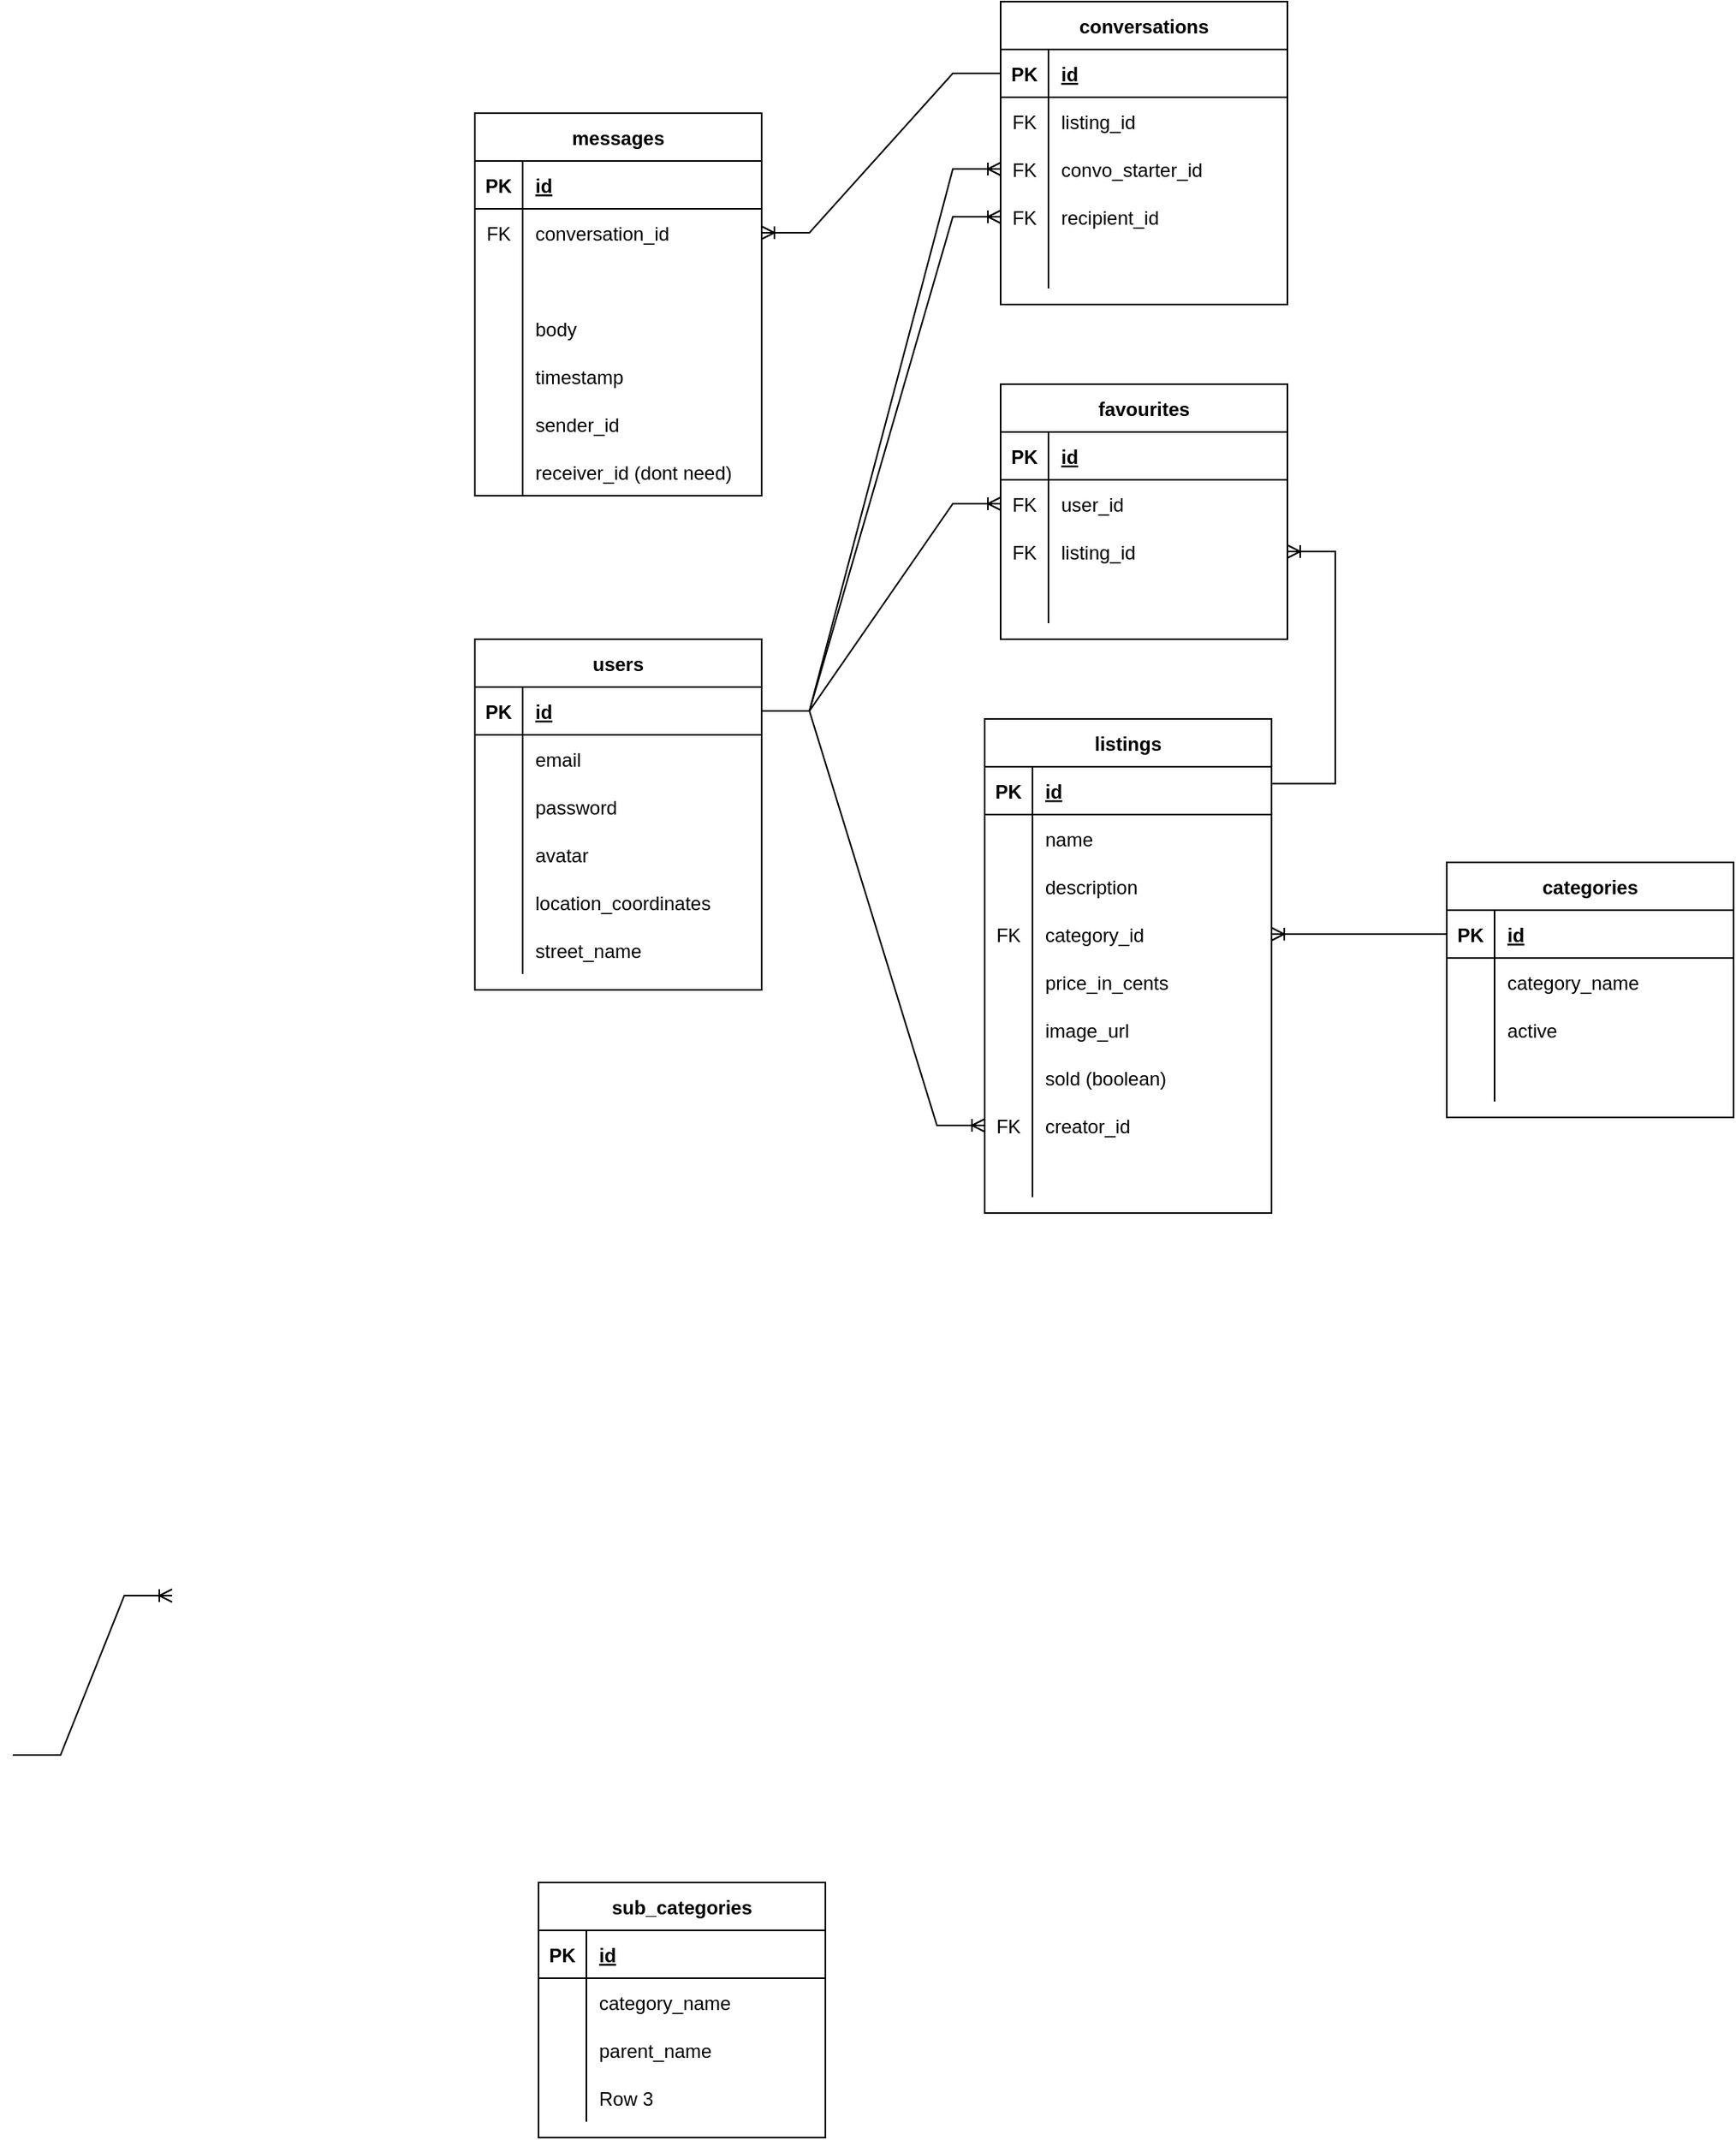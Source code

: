 <mxfile version="17.4.0" type="device"><diagram id="R2lEEEUBdFMjLlhIrx00" name="Page-1"><mxGraphModel dx="1769" dy="1528" grid="1" gridSize="10" guides="1" tooltips="1" connect="1" arrows="1" fold="1" page="1" pageScale="1" pageWidth="850" pageHeight="1100" math="0" shadow="0" extFonts="Permanent Marker^https://fonts.googleapis.com/css?family=Permanent+Marker"><root><mxCell id="0"/><mxCell id="1" parent="0"/><mxCell id="QbqZs9sL1WfOPaZ2x1TI-1" value="conversations" style="shape=table;startSize=30;container=1;collapsible=1;childLayout=tableLayout;fixedRows=1;rowLines=0;fontStyle=1;align=center;resizeLast=1;" vertex="1" parent="1"><mxGeometry x="460" y="-660" width="180" height="190" as="geometry"/></mxCell><mxCell id="QbqZs9sL1WfOPaZ2x1TI-2" value="" style="shape=tableRow;horizontal=0;startSize=0;swimlaneHead=0;swimlaneBody=0;fillColor=none;collapsible=0;dropTarget=0;points=[[0,0.5],[1,0.5]];portConstraint=eastwest;top=0;left=0;right=0;bottom=1;" vertex="1" parent="QbqZs9sL1WfOPaZ2x1TI-1"><mxGeometry y="30" width="180" height="30" as="geometry"/></mxCell><mxCell id="QbqZs9sL1WfOPaZ2x1TI-3" value="PK" style="shape=partialRectangle;connectable=0;fillColor=none;top=0;left=0;bottom=0;right=0;fontStyle=1;overflow=hidden;" vertex="1" parent="QbqZs9sL1WfOPaZ2x1TI-2"><mxGeometry width="30" height="30" as="geometry"><mxRectangle width="30" height="30" as="alternateBounds"/></mxGeometry></mxCell><mxCell id="QbqZs9sL1WfOPaZ2x1TI-4" value="id" style="shape=partialRectangle;connectable=0;fillColor=none;top=0;left=0;bottom=0;right=0;align=left;spacingLeft=6;fontStyle=5;overflow=hidden;" vertex="1" parent="QbqZs9sL1WfOPaZ2x1TI-2"><mxGeometry x="30" width="150" height="30" as="geometry"><mxRectangle width="150" height="30" as="alternateBounds"/></mxGeometry></mxCell><mxCell id="QbqZs9sL1WfOPaZ2x1TI-11" value="" style="shape=tableRow;horizontal=0;startSize=0;swimlaneHead=0;swimlaneBody=0;fillColor=none;collapsible=0;dropTarget=0;points=[[0,0.5],[1,0.5]];portConstraint=eastwest;top=0;left=0;right=0;bottom=0;" vertex="1" parent="QbqZs9sL1WfOPaZ2x1TI-1"><mxGeometry y="60" width="180" height="30" as="geometry"/></mxCell><mxCell id="QbqZs9sL1WfOPaZ2x1TI-12" value="FK" style="shape=partialRectangle;connectable=0;fillColor=none;top=0;left=0;bottom=0;right=0;editable=1;overflow=hidden;" vertex="1" parent="QbqZs9sL1WfOPaZ2x1TI-11"><mxGeometry width="30" height="30" as="geometry"><mxRectangle width="30" height="30" as="alternateBounds"/></mxGeometry></mxCell><mxCell id="QbqZs9sL1WfOPaZ2x1TI-13" value="listing_id" style="shape=partialRectangle;connectable=0;fillColor=none;top=0;left=0;bottom=0;right=0;align=left;spacingLeft=6;overflow=hidden;" vertex="1" parent="QbqZs9sL1WfOPaZ2x1TI-11"><mxGeometry x="30" width="150" height="30" as="geometry"><mxRectangle width="150" height="30" as="alternateBounds"/></mxGeometry></mxCell><mxCell id="QbqZs9sL1WfOPaZ2x1TI-5" value="" style="shape=tableRow;horizontal=0;startSize=0;swimlaneHead=0;swimlaneBody=0;fillColor=none;collapsible=0;dropTarget=0;points=[[0,0.5],[1,0.5]];portConstraint=eastwest;top=0;left=0;right=0;bottom=0;" vertex="1" parent="QbqZs9sL1WfOPaZ2x1TI-1"><mxGeometry y="90" width="180" height="30" as="geometry"/></mxCell><mxCell id="QbqZs9sL1WfOPaZ2x1TI-6" value="FK" style="shape=partialRectangle;connectable=0;fillColor=none;top=0;left=0;bottom=0;right=0;editable=1;overflow=hidden;" vertex="1" parent="QbqZs9sL1WfOPaZ2x1TI-5"><mxGeometry width="30" height="30" as="geometry"><mxRectangle width="30" height="30" as="alternateBounds"/></mxGeometry></mxCell><mxCell id="QbqZs9sL1WfOPaZ2x1TI-7" value="convo_starter_id" style="shape=partialRectangle;connectable=0;fillColor=none;top=0;left=0;bottom=0;right=0;align=left;spacingLeft=6;overflow=hidden;" vertex="1" parent="QbqZs9sL1WfOPaZ2x1TI-5"><mxGeometry x="30" width="150" height="30" as="geometry"><mxRectangle width="150" height="30" as="alternateBounds"/></mxGeometry></mxCell><mxCell id="QbqZs9sL1WfOPaZ2x1TI-8" value="" style="shape=tableRow;horizontal=0;startSize=0;swimlaneHead=0;swimlaneBody=0;fillColor=none;collapsible=0;dropTarget=0;points=[[0,0.5],[1,0.5]];portConstraint=eastwest;top=0;left=0;right=0;bottom=0;" vertex="1" parent="QbqZs9sL1WfOPaZ2x1TI-1"><mxGeometry y="120" width="180" height="30" as="geometry"/></mxCell><mxCell id="QbqZs9sL1WfOPaZ2x1TI-9" value="FK" style="shape=partialRectangle;connectable=0;fillColor=none;top=0;left=0;bottom=0;right=0;editable=1;overflow=hidden;" vertex="1" parent="QbqZs9sL1WfOPaZ2x1TI-8"><mxGeometry width="30" height="30" as="geometry"><mxRectangle width="30" height="30" as="alternateBounds"/></mxGeometry></mxCell><mxCell id="QbqZs9sL1WfOPaZ2x1TI-10" value="recipient_id" style="shape=partialRectangle;connectable=0;fillColor=none;top=0;left=0;bottom=0;right=0;align=left;spacingLeft=6;overflow=hidden;" vertex="1" parent="QbqZs9sL1WfOPaZ2x1TI-8"><mxGeometry x="30" width="150" height="30" as="geometry"><mxRectangle width="150" height="30" as="alternateBounds"/></mxGeometry></mxCell><mxCell id="QbqZs9sL1WfOPaZ2x1TI-98" value="" style="shape=tableRow;horizontal=0;startSize=0;swimlaneHead=0;swimlaneBody=0;fillColor=none;collapsible=0;dropTarget=0;points=[[0,0.5],[1,0.5]];portConstraint=eastwest;top=0;left=0;right=0;bottom=0;" vertex="1" parent="QbqZs9sL1WfOPaZ2x1TI-1"><mxGeometry y="150" width="180" height="30" as="geometry"/></mxCell><mxCell id="QbqZs9sL1WfOPaZ2x1TI-99" value="" style="shape=partialRectangle;connectable=0;fillColor=none;top=0;left=0;bottom=0;right=0;editable=1;overflow=hidden;" vertex="1" parent="QbqZs9sL1WfOPaZ2x1TI-98"><mxGeometry width="30" height="30" as="geometry"><mxRectangle width="30" height="30" as="alternateBounds"/></mxGeometry></mxCell><mxCell id="QbqZs9sL1WfOPaZ2x1TI-100" value="" style="shape=partialRectangle;connectable=0;fillColor=none;top=0;left=0;bottom=0;right=0;align=left;spacingLeft=6;overflow=hidden;" vertex="1" parent="QbqZs9sL1WfOPaZ2x1TI-98"><mxGeometry x="30" width="150" height="30" as="geometry"><mxRectangle width="150" height="30" as="alternateBounds"/></mxGeometry></mxCell><mxCell id="QbqZs9sL1WfOPaZ2x1TI-14" value="" style="edgeStyle=entityRelationEdgeStyle;fontSize=12;html=1;endArrow=ERoneToMany;rounded=0;exitX=0;exitY=0.5;exitDx=0;exitDy=0;" edge="1" parent="1" source="QbqZs9sL1WfOPaZ2x1TI-2" target="QbqZs9sL1WfOPaZ2x1TI-105"><mxGeometry width="100" height="100" relative="1" as="geometry"><mxPoint x="80" y="-590" as="sourcePoint"/><mxPoint x="210" y="-580" as="targetPoint"/></mxGeometry></mxCell><mxCell id="QbqZs9sL1WfOPaZ2x1TI-15" value="users" style="shape=table;startSize=30;container=1;collapsible=1;childLayout=tableLayout;fixedRows=1;rowLines=0;fontStyle=1;align=center;resizeLast=1;" vertex="1" parent="1"><mxGeometry x="130" y="-260" width="180" height="220" as="geometry"/></mxCell><mxCell id="QbqZs9sL1WfOPaZ2x1TI-16" value="" style="shape=tableRow;horizontal=0;startSize=0;swimlaneHead=0;swimlaneBody=0;fillColor=none;collapsible=0;dropTarget=0;points=[[0,0.5],[1,0.5]];portConstraint=eastwest;top=0;left=0;right=0;bottom=1;" vertex="1" parent="QbqZs9sL1WfOPaZ2x1TI-15"><mxGeometry y="30" width="180" height="30" as="geometry"/></mxCell><mxCell id="QbqZs9sL1WfOPaZ2x1TI-17" value="PK" style="shape=partialRectangle;connectable=0;fillColor=none;top=0;left=0;bottom=0;right=0;fontStyle=1;overflow=hidden;" vertex="1" parent="QbqZs9sL1WfOPaZ2x1TI-16"><mxGeometry width="30" height="30" as="geometry"><mxRectangle width="30" height="30" as="alternateBounds"/></mxGeometry></mxCell><mxCell id="QbqZs9sL1WfOPaZ2x1TI-18" value="id" style="shape=partialRectangle;connectable=0;fillColor=none;top=0;left=0;bottom=0;right=0;align=left;spacingLeft=6;fontStyle=5;overflow=hidden;" vertex="1" parent="QbqZs9sL1WfOPaZ2x1TI-16"><mxGeometry x="30" width="150" height="30" as="geometry"><mxRectangle width="150" height="30" as="alternateBounds"/></mxGeometry></mxCell><mxCell id="QbqZs9sL1WfOPaZ2x1TI-22" value="" style="shape=tableRow;horizontal=0;startSize=0;swimlaneHead=0;swimlaneBody=0;fillColor=none;collapsible=0;dropTarget=0;points=[[0,0.5],[1,0.5]];portConstraint=eastwest;top=0;left=0;right=0;bottom=0;" vertex="1" parent="QbqZs9sL1WfOPaZ2x1TI-15"><mxGeometry y="60" width="180" height="30" as="geometry"/></mxCell><mxCell id="QbqZs9sL1WfOPaZ2x1TI-23" value="" style="shape=partialRectangle;connectable=0;fillColor=none;top=0;left=0;bottom=0;right=0;editable=1;overflow=hidden;" vertex="1" parent="QbqZs9sL1WfOPaZ2x1TI-22"><mxGeometry width="30" height="30" as="geometry"><mxRectangle width="30" height="30" as="alternateBounds"/></mxGeometry></mxCell><mxCell id="QbqZs9sL1WfOPaZ2x1TI-24" value="email" style="shape=partialRectangle;connectable=0;fillColor=none;top=0;left=0;bottom=0;right=0;align=left;spacingLeft=6;overflow=hidden;" vertex="1" parent="QbqZs9sL1WfOPaZ2x1TI-22"><mxGeometry x="30" width="150" height="30" as="geometry"><mxRectangle width="150" height="30" as="alternateBounds"/></mxGeometry></mxCell><mxCell id="QbqZs9sL1WfOPaZ2x1TI-25" value="" style="shape=tableRow;horizontal=0;startSize=0;swimlaneHead=0;swimlaneBody=0;fillColor=none;collapsible=0;dropTarget=0;points=[[0,0.5],[1,0.5]];portConstraint=eastwest;top=0;left=0;right=0;bottom=0;" vertex="1" parent="QbqZs9sL1WfOPaZ2x1TI-15"><mxGeometry y="90" width="180" height="30" as="geometry"/></mxCell><mxCell id="QbqZs9sL1WfOPaZ2x1TI-26" value="" style="shape=partialRectangle;connectable=0;fillColor=none;top=0;left=0;bottom=0;right=0;editable=1;overflow=hidden;" vertex="1" parent="QbqZs9sL1WfOPaZ2x1TI-25"><mxGeometry width="30" height="30" as="geometry"><mxRectangle width="30" height="30" as="alternateBounds"/></mxGeometry></mxCell><mxCell id="QbqZs9sL1WfOPaZ2x1TI-27" value="password" style="shape=partialRectangle;connectable=0;fillColor=none;top=0;left=0;bottom=0;right=0;align=left;spacingLeft=6;overflow=hidden;" vertex="1" parent="QbqZs9sL1WfOPaZ2x1TI-25"><mxGeometry x="30" width="150" height="30" as="geometry"><mxRectangle width="150" height="30" as="alternateBounds"/></mxGeometry></mxCell><mxCell id="QbqZs9sL1WfOPaZ2x1TI-19" value="" style="shape=tableRow;horizontal=0;startSize=0;swimlaneHead=0;swimlaneBody=0;fillColor=none;collapsible=0;dropTarget=0;points=[[0,0.5],[1,0.5]];portConstraint=eastwest;top=0;left=0;right=0;bottom=0;" vertex="1" parent="QbqZs9sL1WfOPaZ2x1TI-15"><mxGeometry y="120" width="180" height="30" as="geometry"/></mxCell><mxCell id="QbqZs9sL1WfOPaZ2x1TI-20" value="" style="shape=partialRectangle;connectable=0;fillColor=none;top=0;left=0;bottom=0;right=0;editable=1;overflow=hidden;" vertex="1" parent="QbqZs9sL1WfOPaZ2x1TI-19"><mxGeometry width="30" height="30" as="geometry"><mxRectangle width="30" height="30" as="alternateBounds"/></mxGeometry></mxCell><mxCell id="QbqZs9sL1WfOPaZ2x1TI-21" value="avatar" style="shape=partialRectangle;connectable=0;fillColor=none;top=0;left=0;bottom=0;right=0;align=left;spacingLeft=6;overflow=hidden;" vertex="1" parent="QbqZs9sL1WfOPaZ2x1TI-19"><mxGeometry x="30" width="150" height="30" as="geometry"><mxRectangle width="150" height="30" as="alternateBounds"/></mxGeometry></mxCell><mxCell id="QbqZs9sL1WfOPaZ2x1TI-67" value="" style="shape=tableRow;horizontal=0;startSize=0;swimlaneHead=0;swimlaneBody=0;fillColor=none;collapsible=0;dropTarget=0;points=[[0,0.5],[1,0.5]];portConstraint=eastwest;top=0;left=0;right=0;bottom=0;" vertex="1" parent="QbqZs9sL1WfOPaZ2x1TI-15"><mxGeometry y="150" width="180" height="30" as="geometry"/></mxCell><mxCell id="QbqZs9sL1WfOPaZ2x1TI-68" value="" style="shape=partialRectangle;connectable=0;fillColor=none;top=0;left=0;bottom=0;right=0;editable=1;overflow=hidden;" vertex="1" parent="QbqZs9sL1WfOPaZ2x1TI-67"><mxGeometry width="30" height="30" as="geometry"><mxRectangle width="30" height="30" as="alternateBounds"/></mxGeometry></mxCell><mxCell id="QbqZs9sL1WfOPaZ2x1TI-69" value="location_coordinates" style="shape=partialRectangle;connectable=0;fillColor=none;top=0;left=0;bottom=0;right=0;align=left;spacingLeft=6;overflow=hidden;" vertex="1" parent="QbqZs9sL1WfOPaZ2x1TI-67"><mxGeometry x="30" width="150" height="30" as="geometry"><mxRectangle width="150" height="30" as="alternateBounds"/></mxGeometry></mxCell><mxCell id="QbqZs9sL1WfOPaZ2x1TI-70" value="" style="shape=tableRow;horizontal=0;startSize=0;swimlaneHead=0;swimlaneBody=0;fillColor=none;collapsible=0;dropTarget=0;points=[[0,0.5],[1,0.5]];portConstraint=eastwest;top=0;left=0;right=0;bottom=0;" vertex="1" parent="QbqZs9sL1WfOPaZ2x1TI-15"><mxGeometry y="180" width="180" height="30" as="geometry"/></mxCell><mxCell id="QbqZs9sL1WfOPaZ2x1TI-71" value="" style="shape=partialRectangle;connectable=0;fillColor=none;top=0;left=0;bottom=0;right=0;editable=1;overflow=hidden;" vertex="1" parent="QbqZs9sL1WfOPaZ2x1TI-70"><mxGeometry width="30" height="30" as="geometry"><mxRectangle width="30" height="30" as="alternateBounds"/></mxGeometry></mxCell><mxCell id="QbqZs9sL1WfOPaZ2x1TI-72" value="street_name" style="shape=partialRectangle;connectable=0;fillColor=none;top=0;left=0;bottom=0;right=0;align=left;spacingLeft=6;overflow=hidden;" vertex="1" parent="QbqZs9sL1WfOPaZ2x1TI-70"><mxGeometry x="30" width="150" height="30" as="geometry"><mxRectangle width="150" height="30" as="alternateBounds"/></mxGeometry></mxCell><mxCell id="QbqZs9sL1WfOPaZ2x1TI-28" value="categories" style="shape=table;startSize=30;container=1;collapsible=1;childLayout=tableLayout;fixedRows=1;rowLines=0;fontStyle=1;align=center;resizeLast=1;" vertex="1" parent="1"><mxGeometry x="740" y="-120" width="180" height="160" as="geometry"/></mxCell><mxCell id="QbqZs9sL1WfOPaZ2x1TI-29" value="" style="shape=tableRow;horizontal=0;startSize=0;swimlaneHead=0;swimlaneBody=0;fillColor=none;collapsible=0;dropTarget=0;points=[[0,0.5],[1,0.5]];portConstraint=eastwest;top=0;left=0;right=0;bottom=1;" vertex="1" parent="QbqZs9sL1WfOPaZ2x1TI-28"><mxGeometry y="30" width="180" height="30" as="geometry"/></mxCell><mxCell id="QbqZs9sL1WfOPaZ2x1TI-30" value="PK" style="shape=partialRectangle;connectable=0;fillColor=none;top=0;left=0;bottom=0;right=0;fontStyle=1;overflow=hidden;" vertex="1" parent="QbqZs9sL1WfOPaZ2x1TI-29"><mxGeometry width="30" height="30" as="geometry"><mxRectangle width="30" height="30" as="alternateBounds"/></mxGeometry></mxCell><mxCell id="QbqZs9sL1WfOPaZ2x1TI-31" value="id" style="shape=partialRectangle;connectable=0;fillColor=none;top=0;left=0;bottom=0;right=0;align=left;spacingLeft=6;fontStyle=5;overflow=hidden;" vertex="1" parent="QbqZs9sL1WfOPaZ2x1TI-29"><mxGeometry x="30" width="150" height="30" as="geometry"><mxRectangle width="150" height="30" as="alternateBounds"/></mxGeometry></mxCell><mxCell id="QbqZs9sL1WfOPaZ2x1TI-32" value="" style="shape=tableRow;horizontal=0;startSize=0;swimlaneHead=0;swimlaneBody=0;fillColor=none;collapsible=0;dropTarget=0;points=[[0,0.5],[1,0.5]];portConstraint=eastwest;top=0;left=0;right=0;bottom=0;" vertex="1" parent="QbqZs9sL1WfOPaZ2x1TI-28"><mxGeometry y="60" width="180" height="30" as="geometry"/></mxCell><mxCell id="QbqZs9sL1WfOPaZ2x1TI-33" value="" style="shape=partialRectangle;connectable=0;fillColor=none;top=0;left=0;bottom=0;right=0;editable=1;overflow=hidden;" vertex="1" parent="QbqZs9sL1WfOPaZ2x1TI-32"><mxGeometry width="30" height="30" as="geometry"><mxRectangle width="30" height="30" as="alternateBounds"/></mxGeometry></mxCell><mxCell id="QbqZs9sL1WfOPaZ2x1TI-34" value="category_name" style="shape=partialRectangle;connectable=0;fillColor=none;top=0;left=0;bottom=0;right=0;align=left;spacingLeft=6;overflow=hidden;" vertex="1" parent="QbqZs9sL1WfOPaZ2x1TI-32"><mxGeometry x="30" width="150" height="30" as="geometry"><mxRectangle width="150" height="30" as="alternateBounds"/></mxGeometry></mxCell><mxCell id="QbqZs9sL1WfOPaZ2x1TI-35" value="" style="shape=tableRow;horizontal=0;startSize=0;swimlaneHead=0;swimlaneBody=0;fillColor=none;collapsible=0;dropTarget=0;points=[[0,0.5],[1,0.5]];portConstraint=eastwest;top=0;left=0;right=0;bottom=0;" vertex="1" parent="QbqZs9sL1WfOPaZ2x1TI-28"><mxGeometry y="90" width="180" height="30" as="geometry"/></mxCell><mxCell id="QbqZs9sL1WfOPaZ2x1TI-36" value="" style="shape=partialRectangle;connectable=0;fillColor=none;top=0;left=0;bottom=0;right=0;editable=1;overflow=hidden;" vertex="1" parent="QbqZs9sL1WfOPaZ2x1TI-35"><mxGeometry width="30" height="30" as="geometry"><mxRectangle width="30" height="30" as="alternateBounds"/></mxGeometry></mxCell><mxCell id="QbqZs9sL1WfOPaZ2x1TI-37" value="active" style="shape=partialRectangle;connectable=0;fillColor=none;top=0;left=0;bottom=0;right=0;align=left;spacingLeft=6;overflow=hidden;" vertex="1" parent="QbqZs9sL1WfOPaZ2x1TI-35"><mxGeometry x="30" width="150" height="30" as="geometry"><mxRectangle width="150" height="30" as="alternateBounds"/></mxGeometry></mxCell><mxCell id="QbqZs9sL1WfOPaZ2x1TI-38" value="" style="shape=tableRow;horizontal=0;startSize=0;swimlaneHead=0;swimlaneBody=0;fillColor=none;collapsible=0;dropTarget=0;points=[[0,0.5],[1,0.5]];portConstraint=eastwest;top=0;left=0;right=0;bottom=0;" vertex="1" parent="QbqZs9sL1WfOPaZ2x1TI-28"><mxGeometry y="120" width="180" height="30" as="geometry"/></mxCell><mxCell id="QbqZs9sL1WfOPaZ2x1TI-39" value="" style="shape=partialRectangle;connectable=0;fillColor=none;top=0;left=0;bottom=0;right=0;editable=1;overflow=hidden;" vertex="1" parent="QbqZs9sL1WfOPaZ2x1TI-38"><mxGeometry width="30" height="30" as="geometry"><mxRectangle width="30" height="30" as="alternateBounds"/></mxGeometry></mxCell><mxCell id="QbqZs9sL1WfOPaZ2x1TI-40" value="" style="shape=partialRectangle;connectable=0;fillColor=none;top=0;left=0;bottom=0;right=0;align=left;spacingLeft=6;overflow=hidden;" vertex="1" parent="QbqZs9sL1WfOPaZ2x1TI-38"><mxGeometry x="30" width="150" height="30" as="geometry"><mxRectangle width="150" height="30" as="alternateBounds"/></mxGeometry></mxCell><mxCell id="QbqZs9sL1WfOPaZ2x1TI-41" value="listings" style="shape=table;startSize=30;container=1;collapsible=1;childLayout=tableLayout;fixedRows=1;rowLines=0;fontStyle=1;align=center;resizeLast=1;" vertex="1" parent="1"><mxGeometry x="450" y="-210" width="180" height="310" as="geometry"/></mxCell><mxCell id="QbqZs9sL1WfOPaZ2x1TI-42" value="" style="shape=tableRow;horizontal=0;startSize=0;swimlaneHead=0;swimlaneBody=0;fillColor=none;collapsible=0;dropTarget=0;points=[[0,0.5],[1,0.5]];portConstraint=eastwest;top=0;left=0;right=0;bottom=1;" vertex="1" parent="QbqZs9sL1WfOPaZ2x1TI-41"><mxGeometry y="30" width="180" height="30" as="geometry"/></mxCell><mxCell id="QbqZs9sL1WfOPaZ2x1TI-43" value="PK" style="shape=partialRectangle;connectable=0;fillColor=none;top=0;left=0;bottom=0;right=0;fontStyle=1;overflow=hidden;" vertex="1" parent="QbqZs9sL1WfOPaZ2x1TI-42"><mxGeometry width="30" height="30" as="geometry"><mxRectangle width="30" height="30" as="alternateBounds"/></mxGeometry></mxCell><mxCell id="QbqZs9sL1WfOPaZ2x1TI-44" value="id" style="shape=partialRectangle;connectable=0;fillColor=none;top=0;left=0;bottom=0;right=0;align=left;spacingLeft=6;fontStyle=5;overflow=hidden;" vertex="1" parent="QbqZs9sL1WfOPaZ2x1TI-42"><mxGeometry x="30" width="150" height="30" as="geometry"><mxRectangle width="150" height="30" as="alternateBounds"/></mxGeometry></mxCell><mxCell id="QbqZs9sL1WfOPaZ2x1TI-45" value="" style="shape=tableRow;horizontal=0;startSize=0;swimlaneHead=0;swimlaneBody=0;fillColor=none;collapsible=0;dropTarget=0;points=[[0,0.5],[1,0.5]];portConstraint=eastwest;top=0;left=0;right=0;bottom=0;" vertex="1" parent="QbqZs9sL1WfOPaZ2x1TI-41"><mxGeometry y="60" width="180" height="30" as="geometry"/></mxCell><mxCell id="QbqZs9sL1WfOPaZ2x1TI-46" value="" style="shape=partialRectangle;connectable=0;fillColor=none;top=0;left=0;bottom=0;right=0;editable=1;overflow=hidden;" vertex="1" parent="QbqZs9sL1WfOPaZ2x1TI-45"><mxGeometry width="30" height="30" as="geometry"><mxRectangle width="30" height="30" as="alternateBounds"/></mxGeometry></mxCell><mxCell id="QbqZs9sL1WfOPaZ2x1TI-47" value="name" style="shape=partialRectangle;connectable=0;fillColor=none;top=0;left=0;bottom=0;right=0;align=left;spacingLeft=6;overflow=hidden;" vertex="1" parent="QbqZs9sL1WfOPaZ2x1TI-45"><mxGeometry x="30" width="150" height="30" as="geometry"><mxRectangle width="150" height="30" as="alternateBounds"/></mxGeometry></mxCell><mxCell id="QbqZs9sL1WfOPaZ2x1TI-48" value="" style="shape=tableRow;horizontal=0;startSize=0;swimlaneHead=0;swimlaneBody=0;fillColor=none;collapsible=0;dropTarget=0;points=[[0,0.5],[1,0.5]];portConstraint=eastwest;top=0;left=0;right=0;bottom=0;" vertex="1" parent="QbqZs9sL1WfOPaZ2x1TI-41"><mxGeometry y="90" width="180" height="30" as="geometry"/></mxCell><mxCell id="QbqZs9sL1WfOPaZ2x1TI-49" value="" style="shape=partialRectangle;connectable=0;fillColor=none;top=0;left=0;bottom=0;right=0;editable=1;overflow=hidden;" vertex="1" parent="QbqZs9sL1WfOPaZ2x1TI-48"><mxGeometry width="30" height="30" as="geometry"><mxRectangle width="30" height="30" as="alternateBounds"/></mxGeometry></mxCell><mxCell id="QbqZs9sL1WfOPaZ2x1TI-50" value="description" style="shape=partialRectangle;connectable=0;fillColor=none;top=0;left=0;bottom=0;right=0;align=left;spacingLeft=6;overflow=hidden;" vertex="1" parent="QbqZs9sL1WfOPaZ2x1TI-48"><mxGeometry x="30" width="150" height="30" as="geometry"><mxRectangle width="150" height="30" as="alternateBounds"/></mxGeometry></mxCell><mxCell id="QbqZs9sL1WfOPaZ2x1TI-51" value="" style="shape=tableRow;horizontal=0;startSize=0;swimlaneHead=0;swimlaneBody=0;fillColor=none;collapsible=0;dropTarget=0;points=[[0,0.5],[1,0.5]];portConstraint=eastwest;top=0;left=0;right=0;bottom=0;" vertex="1" parent="QbqZs9sL1WfOPaZ2x1TI-41"><mxGeometry y="120" width="180" height="30" as="geometry"/></mxCell><mxCell id="QbqZs9sL1WfOPaZ2x1TI-52" value="FK" style="shape=partialRectangle;connectable=0;fillColor=none;top=0;left=0;bottom=0;right=0;editable=1;overflow=hidden;" vertex="1" parent="QbqZs9sL1WfOPaZ2x1TI-51"><mxGeometry width="30" height="30" as="geometry"><mxRectangle width="30" height="30" as="alternateBounds"/></mxGeometry></mxCell><mxCell id="QbqZs9sL1WfOPaZ2x1TI-53" value="category_id" style="shape=partialRectangle;connectable=0;fillColor=none;top=0;left=0;bottom=0;right=0;align=left;spacingLeft=6;overflow=hidden;" vertex="1" parent="QbqZs9sL1WfOPaZ2x1TI-51"><mxGeometry x="30" width="150" height="30" as="geometry"><mxRectangle width="150" height="30" as="alternateBounds"/></mxGeometry></mxCell><mxCell id="QbqZs9sL1WfOPaZ2x1TI-73" value="" style="shape=tableRow;horizontal=0;startSize=0;swimlaneHead=0;swimlaneBody=0;fillColor=none;collapsible=0;dropTarget=0;points=[[0,0.5],[1,0.5]];portConstraint=eastwest;top=0;left=0;right=0;bottom=0;" vertex="1" parent="QbqZs9sL1WfOPaZ2x1TI-41"><mxGeometry y="150" width="180" height="30" as="geometry"/></mxCell><mxCell id="QbqZs9sL1WfOPaZ2x1TI-74" value="" style="shape=partialRectangle;connectable=0;fillColor=none;top=0;left=0;bottom=0;right=0;editable=1;overflow=hidden;" vertex="1" parent="QbqZs9sL1WfOPaZ2x1TI-73"><mxGeometry width="30" height="30" as="geometry"><mxRectangle width="30" height="30" as="alternateBounds"/></mxGeometry></mxCell><mxCell id="QbqZs9sL1WfOPaZ2x1TI-75" value="price_in_cents" style="shape=partialRectangle;connectable=0;fillColor=none;top=0;left=0;bottom=0;right=0;align=left;spacingLeft=6;overflow=hidden;" vertex="1" parent="QbqZs9sL1WfOPaZ2x1TI-73"><mxGeometry x="30" width="150" height="30" as="geometry"><mxRectangle width="150" height="30" as="alternateBounds"/></mxGeometry></mxCell><mxCell id="QbqZs9sL1WfOPaZ2x1TI-77" value="" style="shape=tableRow;horizontal=0;startSize=0;swimlaneHead=0;swimlaneBody=0;fillColor=none;collapsible=0;dropTarget=0;points=[[0,0.5],[1,0.5]];portConstraint=eastwest;top=0;left=0;right=0;bottom=0;" vertex="1" parent="QbqZs9sL1WfOPaZ2x1TI-41"><mxGeometry y="180" width="180" height="30" as="geometry"/></mxCell><mxCell id="QbqZs9sL1WfOPaZ2x1TI-78" value="" style="shape=partialRectangle;connectable=0;fillColor=none;top=0;left=0;bottom=0;right=0;editable=1;overflow=hidden;" vertex="1" parent="QbqZs9sL1WfOPaZ2x1TI-77"><mxGeometry width="30" height="30" as="geometry"><mxRectangle width="30" height="30" as="alternateBounds"/></mxGeometry></mxCell><mxCell id="QbqZs9sL1WfOPaZ2x1TI-79" value="image_url" style="shape=partialRectangle;connectable=0;fillColor=none;top=0;left=0;bottom=0;right=0;align=left;spacingLeft=6;overflow=hidden;" vertex="1" parent="QbqZs9sL1WfOPaZ2x1TI-77"><mxGeometry x="30" width="150" height="30" as="geometry"><mxRectangle width="150" height="30" as="alternateBounds"/></mxGeometry></mxCell><mxCell id="QbqZs9sL1WfOPaZ2x1TI-80" value="" style="shape=tableRow;horizontal=0;startSize=0;swimlaneHead=0;swimlaneBody=0;fillColor=none;collapsible=0;dropTarget=0;points=[[0,0.5],[1,0.5]];portConstraint=eastwest;top=0;left=0;right=0;bottom=0;" vertex="1" parent="QbqZs9sL1WfOPaZ2x1TI-41"><mxGeometry y="210" width="180" height="30" as="geometry"/></mxCell><mxCell id="QbqZs9sL1WfOPaZ2x1TI-81" value="" style="shape=partialRectangle;connectable=0;fillColor=none;top=0;left=0;bottom=0;right=0;editable=1;overflow=hidden;" vertex="1" parent="QbqZs9sL1WfOPaZ2x1TI-80"><mxGeometry width="30" height="30" as="geometry"><mxRectangle width="30" height="30" as="alternateBounds"/></mxGeometry></mxCell><mxCell id="QbqZs9sL1WfOPaZ2x1TI-82" value="sold (boolean)" style="shape=partialRectangle;connectable=0;fillColor=none;top=0;left=0;bottom=0;right=0;align=left;spacingLeft=6;overflow=hidden;" vertex="1" parent="QbqZs9sL1WfOPaZ2x1TI-80"><mxGeometry x="30" width="150" height="30" as="geometry"><mxRectangle width="150" height="30" as="alternateBounds"/></mxGeometry></mxCell><mxCell id="QbqZs9sL1WfOPaZ2x1TI-132" value="" style="shape=tableRow;horizontal=0;startSize=0;swimlaneHead=0;swimlaneBody=0;fillColor=none;collapsible=0;dropTarget=0;points=[[0,0.5],[1,0.5]];portConstraint=eastwest;top=0;left=0;right=0;bottom=0;" vertex="1" parent="QbqZs9sL1WfOPaZ2x1TI-41"><mxGeometry y="240" width="180" height="30" as="geometry"/></mxCell><mxCell id="QbqZs9sL1WfOPaZ2x1TI-133" value="FK" style="shape=partialRectangle;connectable=0;fillColor=none;top=0;left=0;bottom=0;right=0;editable=1;overflow=hidden;" vertex="1" parent="QbqZs9sL1WfOPaZ2x1TI-132"><mxGeometry width="30" height="30" as="geometry"><mxRectangle width="30" height="30" as="alternateBounds"/></mxGeometry></mxCell><mxCell id="QbqZs9sL1WfOPaZ2x1TI-134" value="creator_id" style="shape=partialRectangle;connectable=0;fillColor=none;top=0;left=0;bottom=0;right=0;align=left;spacingLeft=6;overflow=hidden;" vertex="1" parent="QbqZs9sL1WfOPaZ2x1TI-132"><mxGeometry x="30" width="150" height="30" as="geometry"><mxRectangle width="150" height="30" as="alternateBounds"/></mxGeometry></mxCell><mxCell id="QbqZs9sL1WfOPaZ2x1TI-141" value="" style="shape=tableRow;horizontal=0;startSize=0;swimlaneHead=0;swimlaneBody=0;fillColor=none;collapsible=0;dropTarget=0;points=[[0,0.5],[1,0.5]];portConstraint=eastwest;top=0;left=0;right=0;bottom=0;" vertex="1" parent="QbqZs9sL1WfOPaZ2x1TI-41"><mxGeometry y="270" width="180" height="30" as="geometry"/></mxCell><mxCell id="QbqZs9sL1WfOPaZ2x1TI-142" value="" style="shape=partialRectangle;connectable=0;fillColor=none;top=0;left=0;bottom=0;right=0;editable=1;overflow=hidden;" vertex="1" parent="QbqZs9sL1WfOPaZ2x1TI-141"><mxGeometry width="30" height="30" as="geometry"><mxRectangle width="30" height="30" as="alternateBounds"/></mxGeometry></mxCell><mxCell id="QbqZs9sL1WfOPaZ2x1TI-143" value="" style="shape=partialRectangle;connectable=0;fillColor=none;top=0;left=0;bottom=0;right=0;align=left;spacingLeft=6;overflow=hidden;" vertex="1" parent="QbqZs9sL1WfOPaZ2x1TI-141"><mxGeometry x="30" width="150" height="30" as="geometry"><mxRectangle width="150" height="30" as="alternateBounds"/></mxGeometry></mxCell><mxCell id="QbqZs9sL1WfOPaZ2x1TI-54" value="sub_categories" style="shape=table;startSize=30;container=1;collapsible=1;childLayout=tableLayout;fixedRows=1;rowLines=0;fontStyle=1;align=center;resizeLast=1;" vertex="1" parent="1"><mxGeometry x="170" y="520" width="180" height="160" as="geometry"/></mxCell><mxCell id="QbqZs9sL1WfOPaZ2x1TI-55" value="" style="shape=tableRow;horizontal=0;startSize=0;swimlaneHead=0;swimlaneBody=0;fillColor=none;collapsible=0;dropTarget=0;points=[[0,0.5],[1,0.5]];portConstraint=eastwest;top=0;left=0;right=0;bottom=1;" vertex="1" parent="QbqZs9sL1WfOPaZ2x1TI-54"><mxGeometry y="30" width="180" height="30" as="geometry"/></mxCell><mxCell id="QbqZs9sL1WfOPaZ2x1TI-56" value="PK" style="shape=partialRectangle;connectable=0;fillColor=none;top=0;left=0;bottom=0;right=0;fontStyle=1;overflow=hidden;" vertex="1" parent="QbqZs9sL1WfOPaZ2x1TI-55"><mxGeometry width="30" height="30" as="geometry"><mxRectangle width="30" height="30" as="alternateBounds"/></mxGeometry></mxCell><mxCell id="QbqZs9sL1WfOPaZ2x1TI-57" value="id" style="shape=partialRectangle;connectable=0;fillColor=none;top=0;left=0;bottom=0;right=0;align=left;spacingLeft=6;fontStyle=5;overflow=hidden;" vertex="1" parent="QbqZs9sL1WfOPaZ2x1TI-55"><mxGeometry x="30" width="150" height="30" as="geometry"><mxRectangle width="150" height="30" as="alternateBounds"/></mxGeometry></mxCell><mxCell id="QbqZs9sL1WfOPaZ2x1TI-58" value="" style="shape=tableRow;horizontal=0;startSize=0;swimlaneHead=0;swimlaneBody=0;fillColor=none;collapsible=0;dropTarget=0;points=[[0,0.5],[1,0.5]];portConstraint=eastwest;top=0;left=0;right=0;bottom=0;" vertex="1" parent="QbqZs9sL1WfOPaZ2x1TI-54"><mxGeometry y="60" width="180" height="30" as="geometry"/></mxCell><mxCell id="QbqZs9sL1WfOPaZ2x1TI-59" value="" style="shape=partialRectangle;connectable=0;fillColor=none;top=0;left=0;bottom=0;right=0;editable=1;overflow=hidden;" vertex="1" parent="QbqZs9sL1WfOPaZ2x1TI-58"><mxGeometry width="30" height="30" as="geometry"><mxRectangle width="30" height="30" as="alternateBounds"/></mxGeometry></mxCell><mxCell id="QbqZs9sL1WfOPaZ2x1TI-60" value="category_name" style="shape=partialRectangle;connectable=0;fillColor=none;top=0;left=0;bottom=0;right=0;align=left;spacingLeft=6;overflow=hidden;" vertex="1" parent="QbqZs9sL1WfOPaZ2x1TI-58"><mxGeometry x="30" width="150" height="30" as="geometry"><mxRectangle width="150" height="30" as="alternateBounds"/></mxGeometry></mxCell><mxCell id="QbqZs9sL1WfOPaZ2x1TI-61" value="" style="shape=tableRow;horizontal=0;startSize=0;swimlaneHead=0;swimlaneBody=0;fillColor=none;collapsible=0;dropTarget=0;points=[[0,0.5],[1,0.5]];portConstraint=eastwest;top=0;left=0;right=0;bottom=0;" vertex="1" parent="QbqZs9sL1WfOPaZ2x1TI-54"><mxGeometry y="90" width="180" height="30" as="geometry"/></mxCell><mxCell id="QbqZs9sL1WfOPaZ2x1TI-62" value="" style="shape=partialRectangle;connectable=0;fillColor=none;top=0;left=0;bottom=0;right=0;editable=1;overflow=hidden;" vertex="1" parent="QbqZs9sL1WfOPaZ2x1TI-61"><mxGeometry width="30" height="30" as="geometry"><mxRectangle width="30" height="30" as="alternateBounds"/></mxGeometry></mxCell><mxCell id="QbqZs9sL1WfOPaZ2x1TI-63" value="parent_name" style="shape=partialRectangle;connectable=0;fillColor=none;top=0;left=0;bottom=0;right=0;align=left;spacingLeft=6;overflow=hidden;" vertex="1" parent="QbqZs9sL1WfOPaZ2x1TI-61"><mxGeometry x="30" width="150" height="30" as="geometry"><mxRectangle width="150" height="30" as="alternateBounds"/></mxGeometry></mxCell><mxCell id="QbqZs9sL1WfOPaZ2x1TI-64" value="" style="shape=tableRow;horizontal=0;startSize=0;swimlaneHead=0;swimlaneBody=0;fillColor=none;collapsible=0;dropTarget=0;points=[[0,0.5],[1,0.5]];portConstraint=eastwest;top=0;left=0;right=0;bottom=0;" vertex="1" parent="QbqZs9sL1WfOPaZ2x1TI-54"><mxGeometry y="120" width="180" height="30" as="geometry"/></mxCell><mxCell id="QbqZs9sL1WfOPaZ2x1TI-65" value="" style="shape=partialRectangle;connectable=0;fillColor=none;top=0;left=0;bottom=0;right=0;editable=1;overflow=hidden;" vertex="1" parent="QbqZs9sL1WfOPaZ2x1TI-64"><mxGeometry width="30" height="30" as="geometry"><mxRectangle width="30" height="30" as="alternateBounds"/></mxGeometry></mxCell><mxCell id="QbqZs9sL1WfOPaZ2x1TI-66" value="Row 3" style="shape=partialRectangle;connectable=0;fillColor=none;top=0;left=0;bottom=0;right=0;align=left;spacingLeft=6;overflow=hidden;" vertex="1" parent="QbqZs9sL1WfOPaZ2x1TI-64"><mxGeometry x="30" width="150" height="30" as="geometry"><mxRectangle width="150" height="30" as="alternateBounds"/></mxGeometry></mxCell><mxCell id="QbqZs9sL1WfOPaZ2x1TI-76" value="" style="edgeStyle=entityRelationEdgeStyle;fontSize=12;html=1;endArrow=ERoneToMany;rounded=0;entryX=1;entryY=0.5;entryDx=0;entryDy=0;exitX=0;exitY=0.5;exitDx=0;exitDy=0;" edge="1" parent="1" source="QbqZs9sL1WfOPaZ2x1TI-29" target="QbqZs9sL1WfOPaZ2x1TI-51"><mxGeometry width="100" height="100" relative="1" as="geometry"><mxPoint x="680" y="-100" as="sourcePoint"/><mxPoint x="700" y="-20" as="targetPoint"/></mxGeometry></mxCell><mxCell id="QbqZs9sL1WfOPaZ2x1TI-83" value="favourites" style="shape=table;startSize=30;container=1;collapsible=1;childLayout=tableLayout;fixedRows=1;rowLines=0;fontStyle=1;align=center;resizeLast=1;" vertex="1" parent="1"><mxGeometry x="460" y="-420" width="180" height="160.0" as="geometry"/></mxCell><mxCell id="QbqZs9sL1WfOPaZ2x1TI-84" value="" style="shape=tableRow;horizontal=0;startSize=0;swimlaneHead=0;swimlaneBody=0;fillColor=none;collapsible=0;dropTarget=0;points=[[0,0.5],[1,0.5]];portConstraint=eastwest;top=0;left=0;right=0;bottom=1;" vertex="1" parent="QbqZs9sL1WfOPaZ2x1TI-83"><mxGeometry y="30" width="180" height="30" as="geometry"/></mxCell><mxCell id="QbqZs9sL1WfOPaZ2x1TI-85" value="PK" style="shape=partialRectangle;connectable=0;fillColor=none;top=0;left=0;bottom=0;right=0;fontStyle=1;overflow=hidden;" vertex="1" parent="QbqZs9sL1WfOPaZ2x1TI-84"><mxGeometry width="30" height="30" as="geometry"><mxRectangle width="30" height="30" as="alternateBounds"/></mxGeometry></mxCell><mxCell id="QbqZs9sL1WfOPaZ2x1TI-86" value="id" style="shape=partialRectangle;connectable=0;fillColor=none;top=0;left=0;bottom=0;right=0;align=left;spacingLeft=6;fontStyle=5;overflow=hidden;" vertex="1" parent="QbqZs9sL1WfOPaZ2x1TI-84"><mxGeometry x="30" width="150" height="30" as="geometry"><mxRectangle width="150" height="30" as="alternateBounds"/></mxGeometry></mxCell><mxCell id="QbqZs9sL1WfOPaZ2x1TI-87" value="" style="shape=tableRow;horizontal=0;startSize=0;swimlaneHead=0;swimlaneBody=0;fillColor=none;collapsible=0;dropTarget=0;points=[[0,0.5],[1,0.5]];portConstraint=eastwest;top=0;left=0;right=0;bottom=0;" vertex="1" parent="QbqZs9sL1WfOPaZ2x1TI-83"><mxGeometry y="60" width="180" height="30" as="geometry"/></mxCell><mxCell id="QbqZs9sL1WfOPaZ2x1TI-88" value="FK" style="shape=partialRectangle;connectable=0;fillColor=none;top=0;left=0;bottom=0;right=0;editable=1;overflow=hidden;" vertex="1" parent="QbqZs9sL1WfOPaZ2x1TI-87"><mxGeometry width="30" height="30" as="geometry"><mxRectangle width="30" height="30" as="alternateBounds"/></mxGeometry></mxCell><mxCell id="QbqZs9sL1WfOPaZ2x1TI-89" value="user_id" style="shape=partialRectangle;connectable=0;fillColor=none;top=0;left=0;bottom=0;right=0;align=left;spacingLeft=6;overflow=hidden;" vertex="1" parent="QbqZs9sL1WfOPaZ2x1TI-87"><mxGeometry x="30" width="150" height="30" as="geometry"><mxRectangle width="150" height="30" as="alternateBounds"/></mxGeometry></mxCell><mxCell id="QbqZs9sL1WfOPaZ2x1TI-90" value="" style="shape=tableRow;horizontal=0;startSize=0;swimlaneHead=0;swimlaneBody=0;fillColor=none;collapsible=0;dropTarget=0;points=[[0,0.5],[1,0.5]];portConstraint=eastwest;top=0;left=0;right=0;bottom=0;" vertex="1" parent="QbqZs9sL1WfOPaZ2x1TI-83"><mxGeometry y="90" width="180" height="30" as="geometry"/></mxCell><mxCell id="QbqZs9sL1WfOPaZ2x1TI-91" value="FK" style="shape=partialRectangle;connectable=0;fillColor=none;top=0;left=0;bottom=0;right=0;editable=1;overflow=hidden;" vertex="1" parent="QbqZs9sL1WfOPaZ2x1TI-90"><mxGeometry width="30" height="30" as="geometry"><mxRectangle width="30" height="30" as="alternateBounds"/></mxGeometry></mxCell><mxCell id="QbqZs9sL1WfOPaZ2x1TI-92" value="listing_id" style="shape=partialRectangle;connectable=0;fillColor=none;top=0;left=0;bottom=0;right=0;align=left;spacingLeft=6;overflow=hidden;" vertex="1" parent="QbqZs9sL1WfOPaZ2x1TI-90"><mxGeometry x="30" width="150" height="30" as="geometry"><mxRectangle width="150" height="30" as="alternateBounds"/></mxGeometry></mxCell><mxCell id="QbqZs9sL1WfOPaZ2x1TI-93" value="" style="shape=tableRow;horizontal=0;startSize=0;swimlaneHead=0;swimlaneBody=0;fillColor=none;collapsible=0;dropTarget=0;points=[[0,0.5],[1,0.5]];portConstraint=eastwest;top=0;left=0;right=0;bottom=0;" vertex="1" parent="QbqZs9sL1WfOPaZ2x1TI-83"><mxGeometry y="120" width="180" height="30" as="geometry"/></mxCell><mxCell id="QbqZs9sL1WfOPaZ2x1TI-94" value="" style="shape=partialRectangle;connectable=0;fillColor=none;top=0;left=0;bottom=0;right=0;editable=1;overflow=hidden;" vertex="1" parent="QbqZs9sL1WfOPaZ2x1TI-93"><mxGeometry width="30" height="30" as="geometry"><mxRectangle width="30" height="30" as="alternateBounds"/></mxGeometry></mxCell><mxCell id="QbqZs9sL1WfOPaZ2x1TI-95" value="" style="shape=partialRectangle;connectable=0;fillColor=none;top=0;left=0;bottom=0;right=0;align=left;spacingLeft=6;overflow=hidden;" vertex="1" parent="QbqZs9sL1WfOPaZ2x1TI-93"><mxGeometry x="30" width="150" height="30" as="geometry"><mxRectangle width="150" height="30" as="alternateBounds"/></mxGeometry></mxCell><mxCell id="QbqZs9sL1WfOPaZ2x1TI-96" value="" style="edgeStyle=entityRelationEdgeStyle;fontSize=12;html=1;endArrow=ERoneToMany;rounded=0;entryX=0;entryY=0.5;entryDx=0;entryDy=0;exitX=1;exitY=0.5;exitDx=0;exitDy=0;" edge="1" parent="1" source="QbqZs9sL1WfOPaZ2x1TI-16" target="QbqZs9sL1WfOPaZ2x1TI-87"><mxGeometry width="100" height="100" relative="1" as="geometry"><mxPoint x="420" y="-60" as="sourcePoint"/><mxPoint x="110" y="-150" as="targetPoint"/></mxGeometry></mxCell><mxCell id="QbqZs9sL1WfOPaZ2x1TI-97" value="" style="edgeStyle=entityRelationEdgeStyle;fontSize=12;html=1;endArrow=ERoneToMany;rounded=0;exitX=1.003;exitY=0.355;exitDx=0;exitDy=0;exitPerimeter=0;" edge="1" parent="1" source="QbqZs9sL1WfOPaZ2x1TI-42" target="QbqZs9sL1WfOPaZ2x1TI-90"><mxGeometry width="100" height="100" relative="1" as="geometry"><mxPoint x="460" y="-160" as="sourcePoint"/><mxPoint x="560" y="-260" as="targetPoint"/></mxGeometry></mxCell><mxCell id="QbqZs9sL1WfOPaZ2x1TI-101" value="messages" style="shape=table;startSize=30;container=1;collapsible=1;childLayout=tableLayout;fixedRows=1;rowLines=0;fontStyle=1;align=center;resizeLast=1;" vertex="1" parent="1"><mxGeometry x="130" y="-590" width="180" height="240" as="geometry"/></mxCell><mxCell id="QbqZs9sL1WfOPaZ2x1TI-102" value="" style="shape=tableRow;horizontal=0;startSize=0;swimlaneHead=0;swimlaneBody=0;fillColor=none;collapsible=0;dropTarget=0;points=[[0,0.5],[1,0.5]];portConstraint=eastwest;top=0;left=0;right=0;bottom=1;" vertex="1" parent="QbqZs9sL1WfOPaZ2x1TI-101"><mxGeometry y="30" width="180" height="30" as="geometry"/></mxCell><mxCell id="QbqZs9sL1WfOPaZ2x1TI-103" value="PK" style="shape=partialRectangle;connectable=0;fillColor=none;top=0;left=0;bottom=0;right=0;fontStyle=1;overflow=hidden;" vertex="1" parent="QbqZs9sL1WfOPaZ2x1TI-102"><mxGeometry width="30" height="30" as="geometry"><mxRectangle width="30" height="30" as="alternateBounds"/></mxGeometry></mxCell><mxCell id="QbqZs9sL1WfOPaZ2x1TI-104" value="id" style="shape=partialRectangle;connectable=0;fillColor=none;top=0;left=0;bottom=0;right=0;align=left;spacingLeft=6;fontStyle=5;overflow=hidden;" vertex="1" parent="QbqZs9sL1WfOPaZ2x1TI-102"><mxGeometry x="30" width="150" height="30" as="geometry"><mxRectangle width="150" height="30" as="alternateBounds"/></mxGeometry></mxCell><mxCell id="QbqZs9sL1WfOPaZ2x1TI-105" value="" style="shape=tableRow;horizontal=0;startSize=0;swimlaneHead=0;swimlaneBody=0;fillColor=none;collapsible=0;dropTarget=0;points=[[0,0.5],[1,0.5]];portConstraint=eastwest;top=0;left=0;right=0;bottom=0;" vertex="1" parent="QbqZs9sL1WfOPaZ2x1TI-101"><mxGeometry y="60" width="180" height="30" as="geometry"/></mxCell><mxCell id="QbqZs9sL1WfOPaZ2x1TI-106" value="FK" style="shape=partialRectangle;connectable=0;fillColor=none;top=0;left=0;bottom=0;right=0;editable=1;overflow=hidden;" vertex="1" parent="QbqZs9sL1WfOPaZ2x1TI-105"><mxGeometry width="30" height="30" as="geometry"><mxRectangle width="30" height="30" as="alternateBounds"/></mxGeometry></mxCell><mxCell id="QbqZs9sL1WfOPaZ2x1TI-107" value="conversation_id" style="shape=partialRectangle;connectable=0;fillColor=none;top=0;left=0;bottom=0;right=0;align=left;spacingLeft=6;overflow=hidden;" vertex="1" parent="QbqZs9sL1WfOPaZ2x1TI-105"><mxGeometry x="30" width="150" height="30" as="geometry"><mxRectangle width="150" height="30" as="alternateBounds"/></mxGeometry></mxCell><mxCell id="QbqZs9sL1WfOPaZ2x1TI-114" value="" style="shape=tableRow;horizontal=0;startSize=0;swimlaneHead=0;swimlaneBody=0;fillColor=none;collapsible=0;dropTarget=0;points=[[0,0.5],[1,0.5]];portConstraint=eastwest;top=0;left=0;right=0;bottom=0;" vertex="1" parent="QbqZs9sL1WfOPaZ2x1TI-101"><mxGeometry y="90" width="180" height="30" as="geometry"/></mxCell><mxCell id="QbqZs9sL1WfOPaZ2x1TI-115" value="" style="shape=partialRectangle;connectable=0;fillColor=none;top=0;left=0;bottom=0;right=0;editable=1;overflow=hidden;" vertex="1" parent="QbqZs9sL1WfOPaZ2x1TI-114"><mxGeometry width="30" height="30" as="geometry"><mxRectangle width="30" height="30" as="alternateBounds"/></mxGeometry></mxCell><mxCell id="QbqZs9sL1WfOPaZ2x1TI-116" value="" style="shape=partialRectangle;connectable=0;fillColor=none;top=0;left=0;bottom=0;right=0;align=left;spacingLeft=6;overflow=hidden;" vertex="1" parent="QbqZs9sL1WfOPaZ2x1TI-114"><mxGeometry x="30" width="150" height="30" as="geometry"><mxRectangle width="150" height="30" as="alternateBounds"/></mxGeometry></mxCell><mxCell id="QbqZs9sL1WfOPaZ2x1TI-108" value="" style="shape=tableRow;horizontal=0;startSize=0;swimlaneHead=0;swimlaneBody=0;fillColor=none;collapsible=0;dropTarget=0;points=[[0,0.5],[1,0.5]];portConstraint=eastwest;top=0;left=0;right=0;bottom=0;" vertex="1" parent="QbqZs9sL1WfOPaZ2x1TI-101"><mxGeometry y="120" width="180" height="30" as="geometry"/></mxCell><mxCell id="QbqZs9sL1WfOPaZ2x1TI-109" value="" style="shape=partialRectangle;connectable=0;fillColor=none;top=0;left=0;bottom=0;right=0;editable=1;overflow=hidden;" vertex="1" parent="QbqZs9sL1WfOPaZ2x1TI-108"><mxGeometry width="30" height="30" as="geometry"><mxRectangle width="30" height="30" as="alternateBounds"/></mxGeometry></mxCell><mxCell id="QbqZs9sL1WfOPaZ2x1TI-110" value="body" style="shape=partialRectangle;connectable=0;fillColor=none;top=0;left=0;bottom=0;right=0;align=left;spacingLeft=6;overflow=hidden;" vertex="1" parent="QbqZs9sL1WfOPaZ2x1TI-108"><mxGeometry x="30" width="150" height="30" as="geometry"><mxRectangle width="150" height="30" as="alternateBounds"/></mxGeometry></mxCell><mxCell id="QbqZs9sL1WfOPaZ2x1TI-111" value="" style="shape=tableRow;horizontal=0;startSize=0;swimlaneHead=0;swimlaneBody=0;fillColor=none;collapsible=0;dropTarget=0;points=[[0,0.5],[1,0.5]];portConstraint=eastwest;top=0;left=0;right=0;bottom=0;" vertex="1" parent="QbqZs9sL1WfOPaZ2x1TI-101"><mxGeometry y="150" width="180" height="30" as="geometry"/></mxCell><mxCell id="QbqZs9sL1WfOPaZ2x1TI-112" value="" style="shape=partialRectangle;connectable=0;fillColor=none;top=0;left=0;bottom=0;right=0;editable=1;overflow=hidden;" vertex="1" parent="QbqZs9sL1WfOPaZ2x1TI-111"><mxGeometry width="30" height="30" as="geometry"><mxRectangle width="30" height="30" as="alternateBounds"/></mxGeometry></mxCell><mxCell id="QbqZs9sL1WfOPaZ2x1TI-113" value="timestamp" style="shape=partialRectangle;connectable=0;fillColor=none;top=0;left=0;bottom=0;right=0;align=left;spacingLeft=6;overflow=hidden;" vertex="1" parent="QbqZs9sL1WfOPaZ2x1TI-111"><mxGeometry x="30" width="150" height="30" as="geometry"><mxRectangle width="150" height="30" as="alternateBounds"/></mxGeometry></mxCell><mxCell id="QbqZs9sL1WfOPaZ2x1TI-126" value="" style="shape=tableRow;horizontal=0;startSize=0;swimlaneHead=0;swimlaneBody=0;fillColor=none;collapsible=0;dropTarget=0;points=[[0,0.5],[1,0.5]];portConstraint=eastwest;top=0;left=0;right=0;bottom=0;" vertex="1" parent="QbqZs9sL1WfOPaZ2x1TI-101"><mxGeometry y="180" width="180" height="30" as="geometry"/></mxCell><mxCell id="QbqZs9sL1WfOPaZ2x1TI-127" value="" style="shape=partialRectangle;connectable=0;fillColor=none;top=0;left=0;bottom=0;right=0;editable=1;overflow=hidden;" vertex="1" parent="QbqZs9sL1WfOPaZ2x1TI-126"><mxGeometry width="30" height="30" as="geometry"><mxRectangle width="30" height="30" as="alternateBounds"/></mxGeometry></mxCell><mxCell id="QbqZs9sL1WfOPaZ2x1TI-128" value="sender_id" style="shape=partialRectangle;connectable=0;fillColor=none;top=0;left=0;bottom=0;right=0;align=left;spacingLeft=6;overflow=hidden;" vertex="1" parent="QbqZs9sL1WfOPaZ2x1TI-126"><mxGeometry x="30" width="150" height="30" as="geometry"><mxRectangle width="150" height="30" as="alternateBounds"/></mxGeometry></mxCell><mxCell id="QbqZs9sL1WfOPaZ2x1TI-129" value="" style="shape=tableRow;horizontal=0;startSize=0;swimlaneHead=0;swimlaneBody=0;fillColor=none;collapsible=0;dropTarget=0;points=[[0,0.5],[1,0.5]];portConstraint=eastwest;top=0;left=0;right=0;bottom=0;" vertex="1" parent="QbqZs9sL1WfOPaZ2x1TI-101"><mxGeometry y="210" width="180" height="30" as="geometry"/></mxCell><mxCell id="QbqZs9sL1WfOPaZ2x1TI-130" value="" style="shape=partialRectangle;connectable=0;fillColor=none;top=0;left=0;bottom=0;right=0;editable=1;overflow=hidden;" vertex="1" parent="QbqZs9sL1WfOPaZ2x1TI-129"><mxGeometry width="30" height="30" as="geometry"><mxRectangle width="30" height="30" as="alternateBounds"/></mxGeometry></mxCell><mxCell id="QbqZs9sL1WfOPaZ2x1TI-131" value="receiver_id (dont need)" style="shape=partialRectangle;connectable=0;fillColor=none;top=0;left=0;bottom=0;right=0;align=left;spacingLeft=6;overflow=hidden;" vertex="1" parent="QbqZs9sL1WfOPaZ2x1TI-129"><mxGeometry x="30" width="150" height="30" as="geometry"><mxRectangle width="150" height="30" as="alternateBounds"/></mxGeometry></mxCell><mxCell id="QbqZs9sL1WfOPaZ2x1TI-125" value="" style="edgeStyle=entityRelationEdgeStyle;fontSize=12;html=1;endArrow=ERoneToMany;rounded=0;" edge="1" parent="1"><mxGeometry width="100" height="100" relative="1" as="geometry"><mxPoint x="-160" y="440" as="sourcePoint"/><mxPoint x="-60" y="340" as="targetPoint"/></mxGeometry></mxCell><mxCell id="QbqZs9sL1WfOPaZ2x1TI-136" value="" style="edgeStyle=entityRelationEdgeStyle;fontSize=12;html=1;endArrow=ERoneToMany;rounded=0;exitX=1;exitY=0.5;exitDx=0;exitDy=0;" edge="1" parent="1" source="QbqZs9sL1WfOPaZ2x1TI-16" target="QbqZs9sL1WfOPaZ2x1TI-5"><mxGeometry width="100" height="100" relative="1" as="geometry"><mxPoint x="60" y="-310" as="sourcePoint"/><mxPoint x="160" y="-410" as="targetPoint"/></mxGeometry></mxCell><mxCell id="QbqZs9sL1WfOPaZ2x1TI-139" value="" style="edgeStyle=entityRelationEdgeStyle;fontSize=12;html=1;endArrow=ERoneToMany;rounded=0;entryX=0;entryY=0.5;entryDx=0;entryDy=0;exitX=1;exitY=0.5;exitDx=0;exitDy=0;" edge="1" parent="1" source="QbqZs9sL1WfOPaZ2x1TI-16" target="QbqZs9sL1WfOPaZ2x1TI-8"><mxGeometry width="100" height="100" relative="1" as="geometry"><mxPoint x="10" y="-320" as="sourcePoint"/><mxPoint x="110" y="-420" as="targetPoint"/></mxGeometry></mxCell><mxCell id="QbqZs9sL1WfOPaZ2x1TI-140" value="" style="edgeStyle=entityRelationEdgeStyle;fontSize=12;html=1;endArrow=ERoneToMany;rounded=0;exitX=1;exitY=0.5;exitDx=0;exitDy=0;entryX=0;entryY=0.5;entryDx=0;entryDy=0;" edge="1" parent="1" source="QbqZs9sL1WfOPaZ2x1TI-16" target="QbqZs9sL1WfOPaZ2x1TI-132"><mxGeometry width="100" height="100" relative="1" as="geometry"><mxPoint x="210" y="-100" as="sourcePoint"/><mxPoint x="170" y="-200" as="targetPoint"/></mxGeometry></mxCell></root></mxGraphModel></diagram></mxfile>